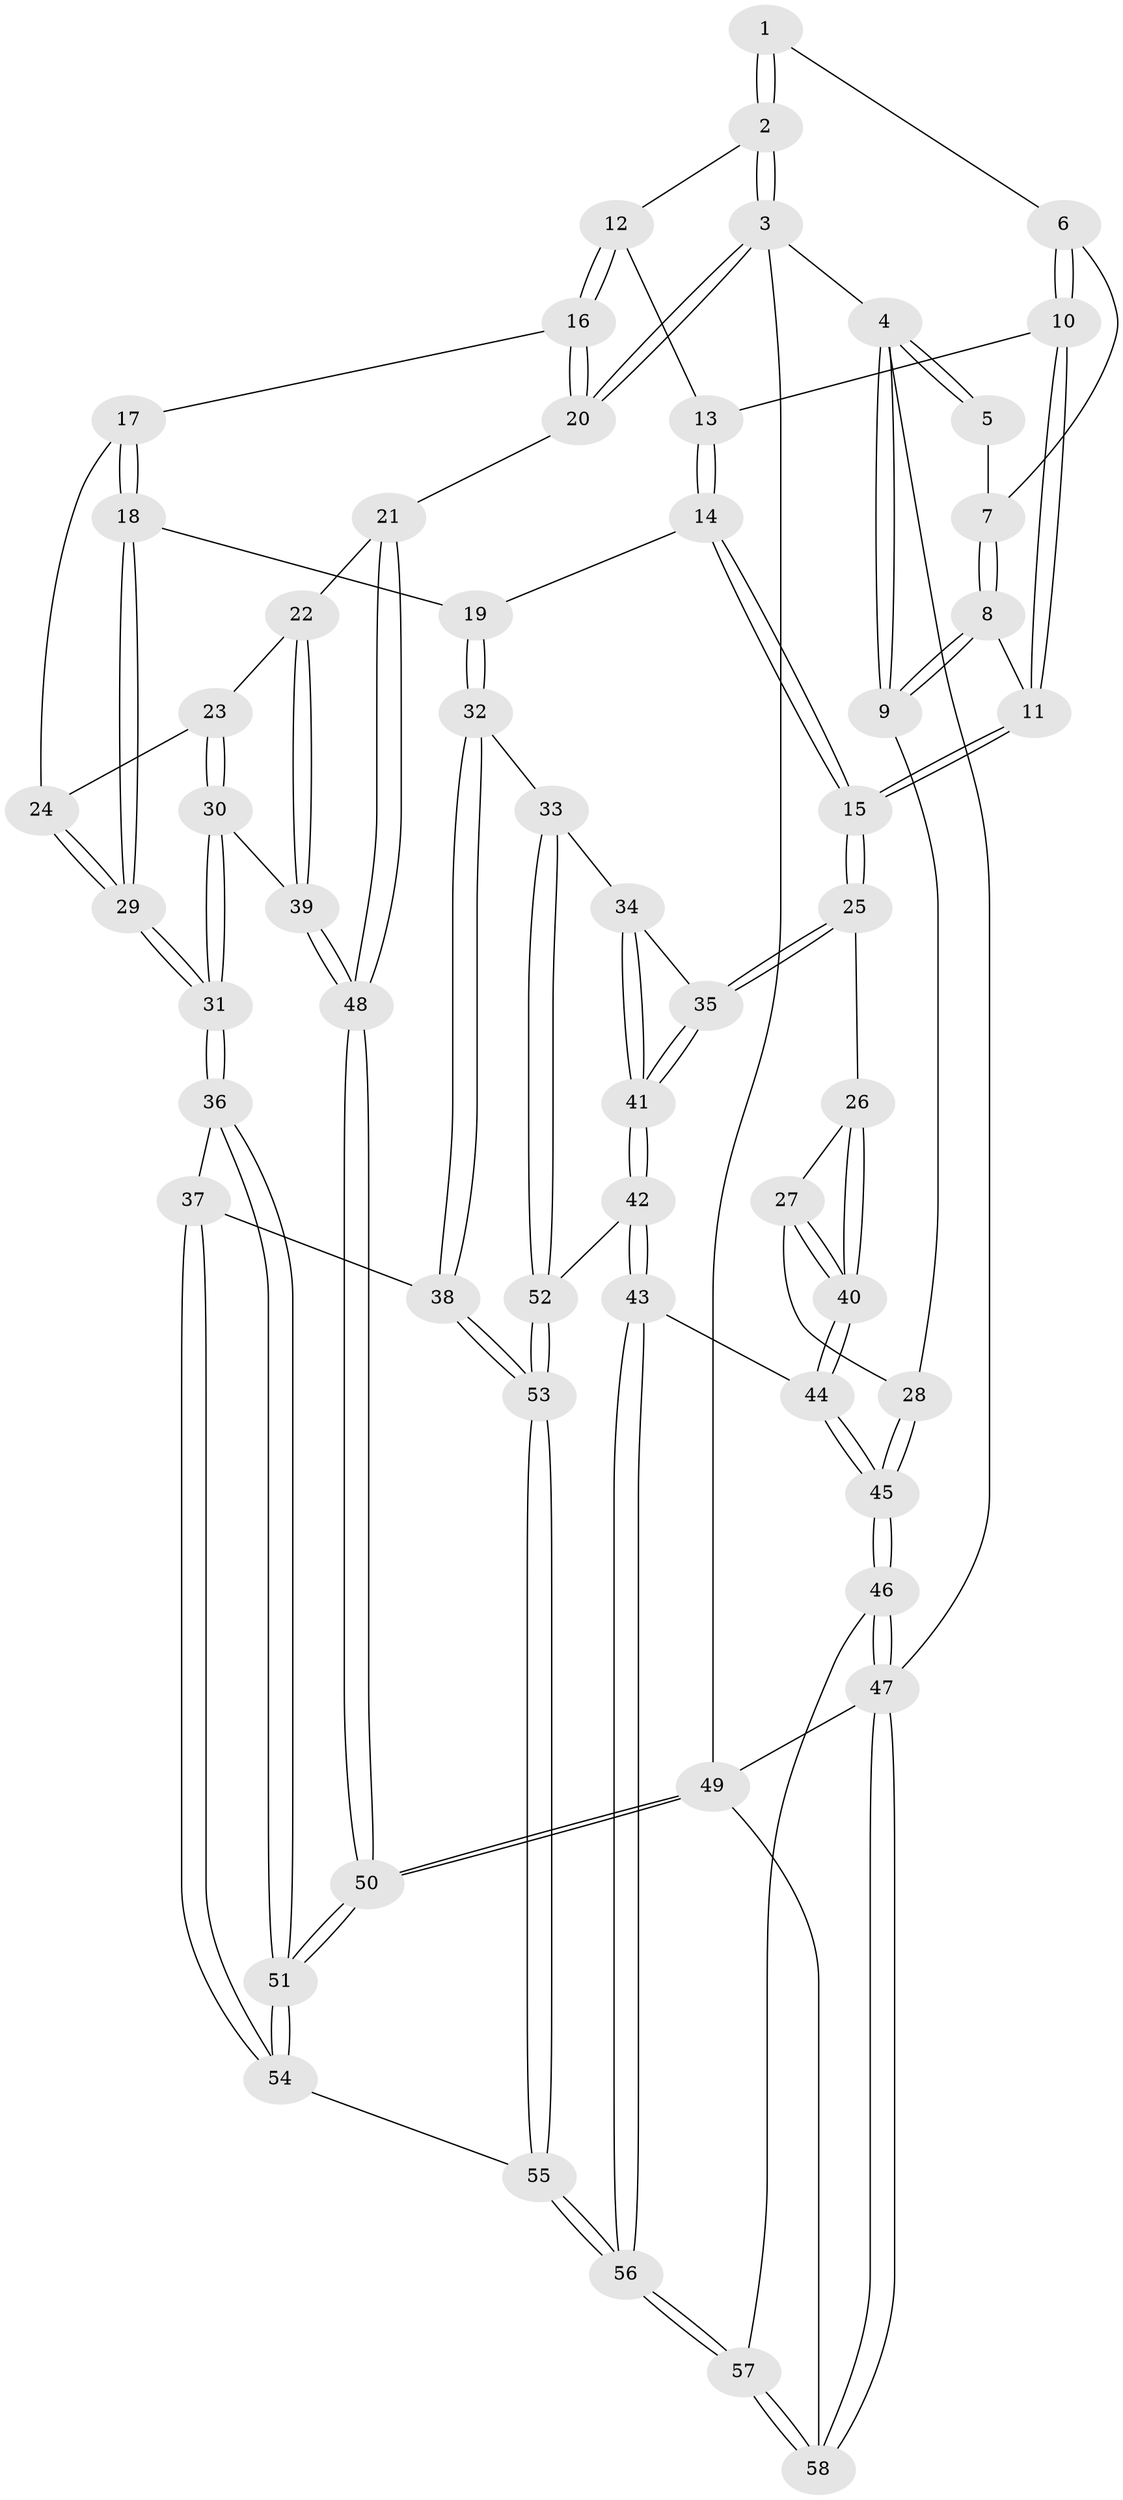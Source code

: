 // coarse degree distribution, {3: 0.058823529411764705, 7: 0.029411764705882353, 2: 0.029411764705882353, 4: 0.6470588235294118, 5: 0.20588235294117646, 6: 0.029411764705882353}
// Generated by graph-tools (version 1.1) at 2025/52/02/27/25 19:52:40]
// undirected, 58 vertices, 142 edges
graph export_dot {
graph [start="1"]
  node [color=gray90,style=filled];
  1 [pos="+0.36586644030588683+0"];
  2 [pos="+0.6509151972217491+0"];
  3 [pos="+1+0"];
  4 [pos="+0+0"];
  5 [pos="+0.04870980750713356+0"];
  6 [pos="+0.24322584438730743+0.10154159342289261"];
  7 [pos="+0.1820909521998341+0.08928262449800588"];
  8 [pos="+0.007138356764575389+0.18009056045062188"];
  9 [pos="+0+0.15657891794624731"];
  10 [pos="+0.27512277190396944+0.15895679603478238"];
  11 [pos="+0.21216165654369576+0.27148733516256374"];
  12 [pos="+0.6488559574485362+0"];
  13 [pos="+0.40773910989053164+0.15018749489925196"];
  14 [pos="+0.4065563302540235+0.3440313245641442"];
  15 [pos="+0.26119569729782244+0.3905976984097421"];
  16 [pos="+0.7021220124168913+0.10996846872833464"];
  17 [pos="+0.6995822637434546+0.12651046528469434"];
  18 [pos="+0.6023911410854463+0.33488469869215187"];
  19 [pos="+0.49761642205375123+0.373413001948823"];
  20 [pos="+1+0.31064820681280686"];
  21 [pos="+1+0.38043490878657804"];
  22 [pos="+1+0.3909435859119664"];
  23 [pos="+0.9458319653423118+0.38883132881537913"];
  24 [pos="+0.8361542016560345+0.37079865067644513"];
  25 [pos="+0.2530681233773837+0.4071693658775425"];
  26 [pos="+0.23113059527980356+0.41794336079430805"];
  27 [pos="+0.08184558950359137+0.39505878744360196"];
  28 [pos="+0+0.30080943668600985"];
  29 [pos="+0.7140027182432775+0.49295056492203776"];
  30 [pos="+0.7789985644792222+0.5305025339809558"];
  31 [pos="+0.7153554149593817+0.504041130250242"];
  32 [pos="+0.4868475163068019+0.5802261311375893"];
  33 [pos="+0.40180459239744815+0.5769130362155697"];
  34 [pos="+0.3875744297890235+0.5694575455553426"];
  35 [pos="+0.25611776427893784+0.41295739679423055"];
  36 [pos="+0.6507379388285222+0.590189026366873"];
  37 [pos="+0.6424200458306585+0.5960464227656601"];
  38 [pos="+0.5396006136499626+0.6294167689771674"];
  39 [pos="+0.8108304807479132+0.5499702928142178"];
  40 [pos="+0.0338991618964579+0.6746312051451095"];
  41 [pos="+0.25954054184245456+0.6273807575756678"];
  42 [pos="+0.2013184397283623+0.7174690443163247"];
  43 [pos="+0.17461601483594474+0.7368560770222181"];
  44 [pos="+0.0062877987017722755+0.7151726880191235"];
  45 [pos="+0+0.7669967364314637"];
  46 [pos="+0+0.7756571353222323"];
  47 [pos="+0+1"];
  48 [pos="+1+0.9142999501076512"];
  49 [pos="+1+1"];
  50 [pos="+1+0.9226598049958177"];
  51 [pos="+1+0.8822727076898682"];
  52 [pos="+0.3463153195842004+0.6865594097195391"];
  53 [pos="+0.5042614841557439+0.8212814156665671"];
  54 [pos="+0.734120445589563+0.819592530227407"];
  55 [pos="+0.5054596965947578+0.8430364816344494"];
  56 [pos="+0.4249830406703373+0.983254410138777"];
  57 [pos="+0.42123678509783197+1"];
  58 [pos="+0.42569151609946837+1"];
  1 -- 2;
  1 -- 2;
  1 -- 6;
  2 -- 3;
  2 -- 3;
  2 -- 12;
  3 -- 4;
  3 -- 20;
  3 -- 20;
  3 -- 49;
  4 -- 5;
  4 -- 5;
  4 -- 9;
  4 -- 9;
  4 -- 47;
  5 -- 7;
  6 -- 7;
  6 -- 10;
  6 -- 10;
  7 -- 8;
  7 -- 8;
  8 -- 9;
  8 -- 9;
  8 -- 11;
  9 -- 28;
  10 -- 11;
  10 -- 11;
  10 -- 13;
  11 -- 15;
  11 -- 15;
  12 -- 13;
  12 -- 16;
  12 -- 16;
  13 -- 14;
  13 -- 14;
  14 -- 15;
  14 -- 15;
  14 -- 19;
  15 -- 25;
  15 -- 25;
  16 -- 17;
  16 -- 20;
  16 -- 20;
  17 -- 18;
  17 -- 18;
  17 -- 24;
  18 -- 19;
  18 -- 29;
  18 -- 29;
  19 -- 32;
  19 -- 32;
  20 -- 21;
  21 -- 22;
  21 -- 48;
  21 -- 48;
  22 -- 23;
  22 -- 39;
  22 -- 39;
  23 -- 24;
  23 -- 30;
  23 -- 30;
  24 -- 29;
  24 -- 29;
  25 -- 26;
  25 -- 35;
  25 -- 35;
  26 -- 27;
  26 -- 40;
  26 -- 40;
  27 -- 28;
  27 -- 40;
  27 -- 40;
  28 -- 45;
  28 -- 45;
  29 -- 31;
  29 -- 31;
  30 -- 31;
  30 -- 31;
  30 -- 39;
  31 -- 36;
  31 -- 36;
  32 -- 33;
  32 -- 38;
  32 -- 38;
  33 -- 34;
  33 -- 52;
  33 -- 52;
  34 -- 35;
  34 -- 41;
  34 -- 41;
  35 -- 41;
  35 -- 41;
  36 -- 37;
  36 -- 51;
  36 -- 51;
  37 -- 38;
  37 -- 54;
  37 -- 54;
  38 -- 53;
  38 -- 53;
  39 -- 48;
  39 -- 48;
  40 -- 44;
  40 -- 44;
  41 -- 42;
  41 -- 42;
  42 -- 43;
  42 -- 43;
  42 -- 52;
  43 -- 44;
  43 -- 56;
  43 -- 56;
  44 -- 45;
  44 -- 45;
  45 -- 46;
  45 -- 46;
  46 -- 47;
  46 -- 47;
  46 -- 57;
  47 -- 58;
  47 -- 58;
  47 -- 49;
  48 -- 50;
  48 -- 50;
  49 -- 50;
  49 -- 50;
  49 -- 58;
  50 -- 51;
  50 -- 51;
  51 -- 54;
  51 -- 54;
  52 -- 53;
  52 -- 53;
  53 -- 55;
  53 -- 55;
  54 -- 55;
  55 -- 56;
  55 -- 56;
  56 -- 57;
  56 -- 57;
  57 -- 58;
  57 -- 58;
}
